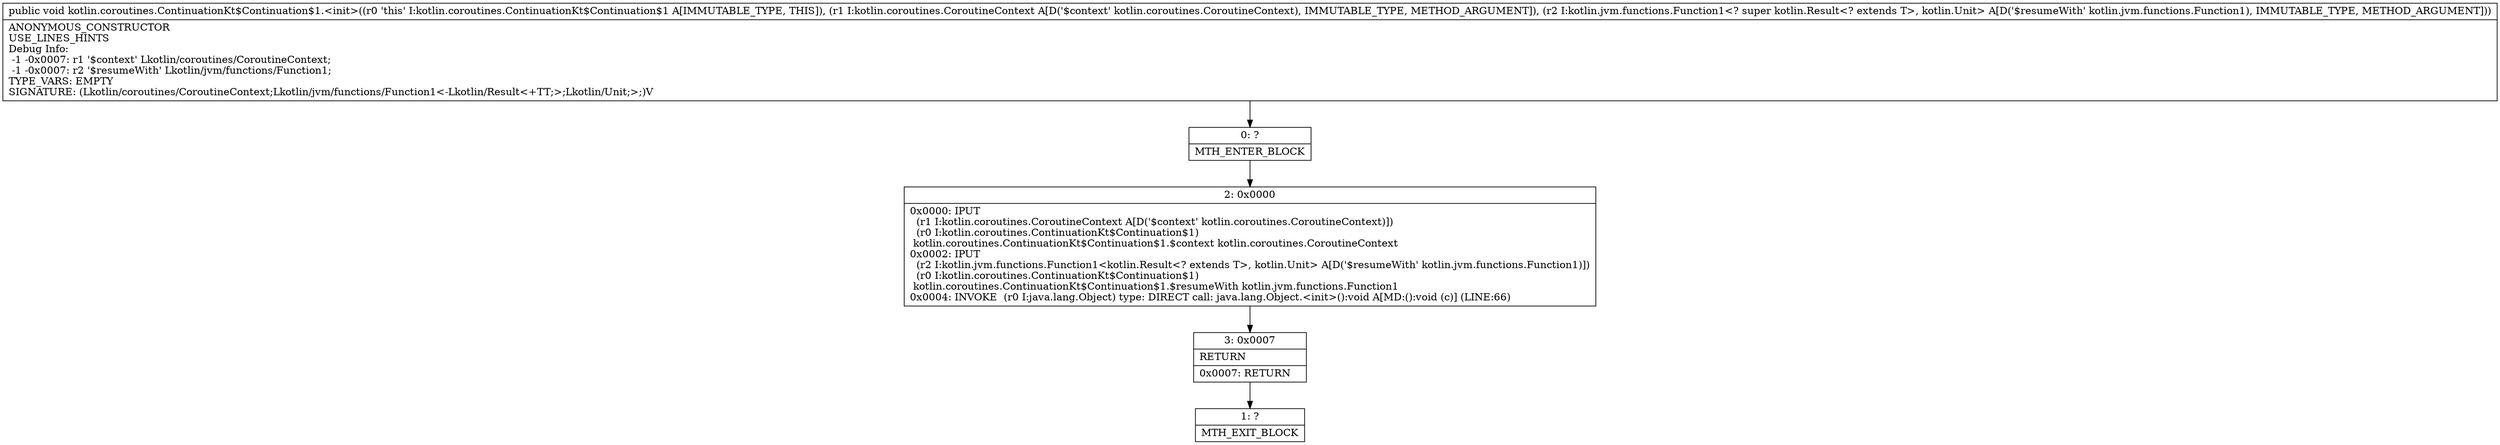 digraph "CFG forkotlin.coroutines.ContinuationKt$Continuation$1.\<init\>(Lkotlin\/coroutines\/CoroutineContext;Lkotlin\/jvm\/functions\/Function1;)V" {
Node_0 [shape=record,label="{0\:\ ?|MTH_ENTER_BLOCK\l}"];
Node_2 [shape=record,label="{2\:\ 0x0000|0x0000: IPUT  \l  (r1 I:kotlin.coroutines.CoroutineContext A[D('$context' kotlin.coroutines.CoroutineContext)])\l  (r0 I:kotlin.coroutines.ContinuationKt$Continuation$1)\l kotlin.coroutines.ContinuationKt$Continuation$1.$context kotlin.coroutines.CoroutineContext \l0x0002: IPUT  \l  (r2 I:kotlin.jvm.functions.Function1\<kotlin.Result\<? extends T\>, kotlin.Unit\> A[D('$resumeWith' kotlin.jvm.functions.Function1)])\l  (r0 I:kotlin.coroutines.ContinuationKt$Continuation$1)\l kotlin.coroutines.ContinuationKt$Continuation$1.$resumeWith kotlin.jvm.functions.Function1 \l0x0004: INVOKE  (r0 I:java.lang.Object) type: DIRECT call: java.lang.Object.\<init\>():void A[MD:():void (c)] (LINE:66)\l}"];
Node_3 [shape=record,label="{3\:\ 0x0007|RETURN\l|0x0007: RETURN   \l}"];
Node_1 [shape=record,label="{1\:\ ?|MTH_EXIT_BLOCK\l}"];
MethodNode[shape=record,label="{public void kotlin.coroutines.ContinuationKt$Continuation$1.\<init\>((r0 'this' I:kotlin.coroutines.ContinuationKt$Continuation$1 A[IMMUTABLE_TYPE, THIS]), (r1 I:kotlin.coroutines.CoroutineContext A[D('$context' kotlin.coroutines.CoroutineContext), IMMUTABLE_TYPE, METHOD_ARGUMENT]), (r2 I:kotlin.jvm.functions.Function1\<? super kotlin.Result\<? extends T\>, kotlin.Unit\> A[D('$resumeWith' kotlin.jvm.functions.Function1), IMMUTABLE_TYPE, METHOD_ARGUMENT]))  | ANONYMOUS_CONSTRUCTOR\lUSE_LINES_HINTS\lDebug Info:\l  \-1 \-0x0007: r1 '$context' Lkotlin\/coroutines\/CoroutineContext;\l  \-1 \-0x0007: r2 '$resumeWith' Lkotlin\/jvm\/functions\/Function1;\lTYPE_VARS: EMPTY\lSIGNATURE: (Lkotlin\/coroutines\/CoroutineContext;Lkotlin\/jvm\/functions\/Function1\<\-Lkotlin\/Result\<+TT;\>;Lkotlin\/Unit;\>;)V\l}"];
MethodNode -> Node_0;Node_0 -> Node_2;
Node_2 -> Node_3;
Node_3 -> Node_1;
}


